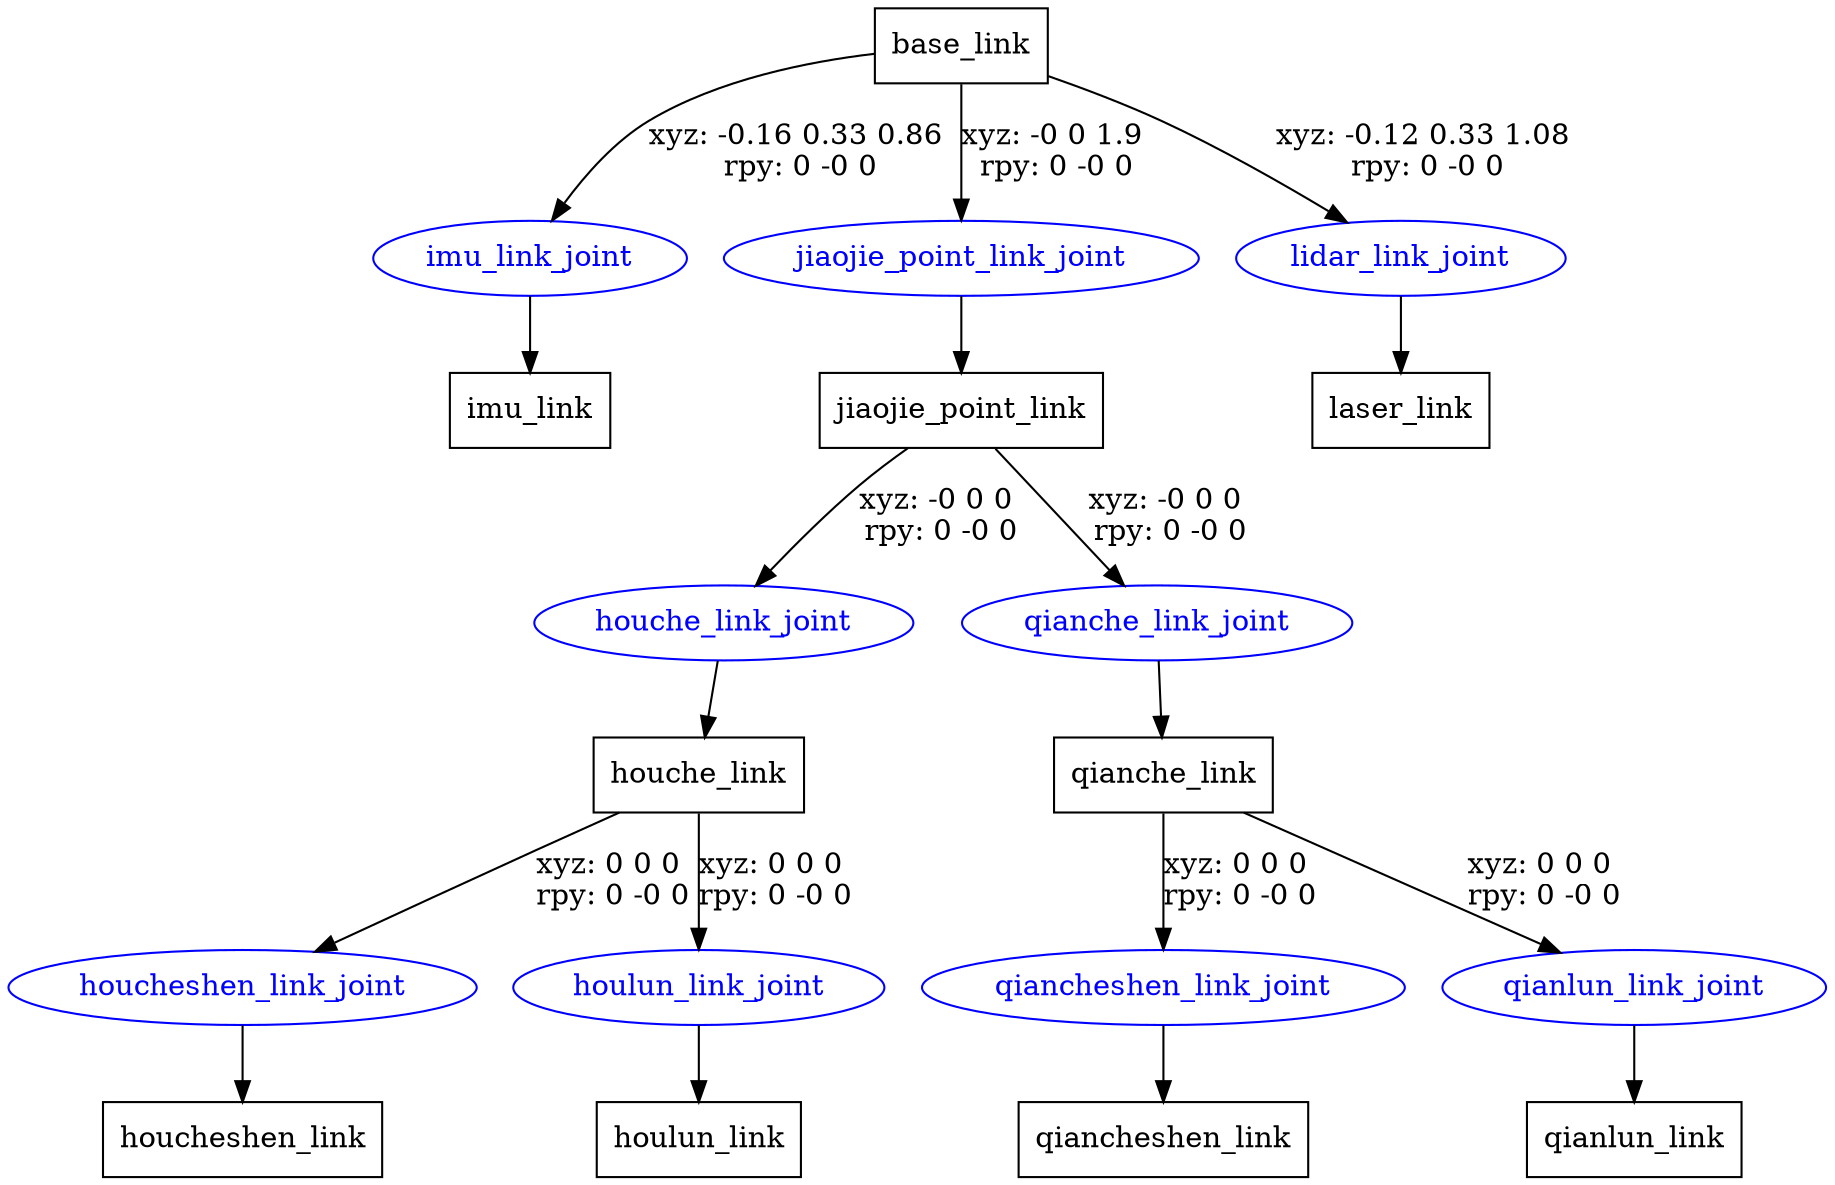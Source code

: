 digraph G {
node [shape=box];
"base_link" [label="base_link"];
"imu_link" [label="imu_link"];
"jiaojie_point_link" [label="jiaojie_point_link"];
"houche_link" [label="houche_link"];
"houcheshen_link" [label="houcheshen_link"];
"houlun_link" [label="houlun_link"];
"qianche_link" [label="qianche_link"];
"qiancheshen_link" [label="qiancheshen_link"];
"qianlun_link" [label="qianlun_link"];
"laser_link" [label="laser_link"];
node [shape=ellipse, color=blue, fontcolor=blue];
"base_link" -> "imu_link_joint" [label="xyz: -0.16 0.33 0.86 \nrpy: 0 -0 0"]
"imu_link_joint" -> "imu_link"
"base_link" -> "jiaojie_point_link_joint" [label="xyz: -0 0 1.9 \nrpy: 0 -0 0"]
"jiaojie_point_link_joint" -> "jiaojie_point_link"
"jiaojie_point_link" -> "houche_link_joint" [label="xyz: -0 0 0 \nrpy: 0 -0 0"]
"houche_link_joint" -> "houche_link"
"houche_link" -> "houcheshen_link_joint" [label="xyz: 0 0 0 \nrpy: 0 -0 0"]
"houcheshen_link_joint" -> "houcheshen_link"
"houche_link" -> "houlun_link_joint" [label="xyz: 0 0 0 \nrpy: 0 -0 0"]
"houlun_link_joint" -> "houlun_link"
"jiaojie_point_link" -> "qianche_link_joint" [label="xyz: -0 0 0 \nrpy: 0 -0 0"]
"qianche_link_joint" -> "qianche_link"
"qianche_link" -> "qiancheshen_link_joint" [label="xyz: 0 0 0 \nrpy: 0 -0 0"]
"qiancheshen_link_joint" -> "qiancheshen_link"
"qianche_link" -> "qianlun_link_joint" [label="xyz: 0 0 0 \nrpy: 0 -0 0"]
"qianlun_link_joint" -> "qianlun_link"
"base_link" -> "lidar_link_joint" [label="xyz: -0.12 0.33 1.08 \nrpy: 0 -0 0"]
"lidar_link_joint" -> "laser_link"
}
